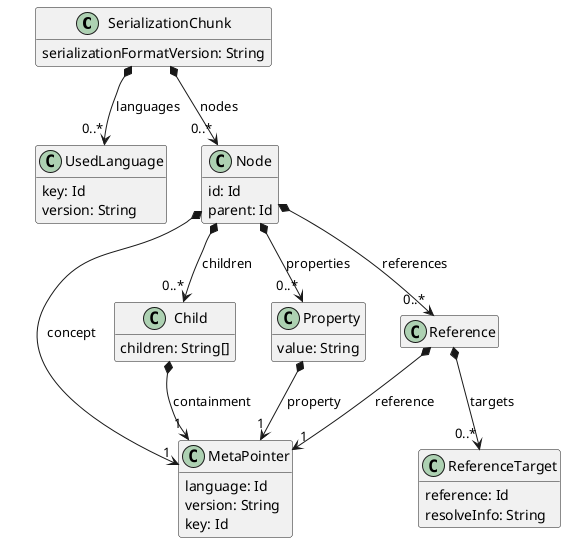 @startuml
'title Serialization Format

hide empty members

class SerializationChunk {
    serializationFormatVersion: String
}

SerializationChunk *--> "0..*" UsedLanguage: languages

class UsedLanguage {
    key: Id
    version: String
}

SerializationChunk *--> "0..*" Node: nodes

class Node {
    id: Id
    parent: Id
}

Node *--> "1" MetaPointer: concept

class MetaPointer {
    language: Id
    version: String
    key: Id
}

Node *--> "0..*" Child: children

class Child {
  children: String[]
}

Child *--> "1" MetaPointer: containment

Node *--> "0..*" Property: properties

class Property {
    value: String
}

Property *--> "1" MetaPointer: property


Node *--> "0..*" Reference: references

class Reference {
}

Reference *--> "1" MetaPointer: reference

Reference *--> "0..*" ReferenceTarget: targets

class ReferenceTarget {
    reference: Id
    resolveInfo: String
}

@enduml